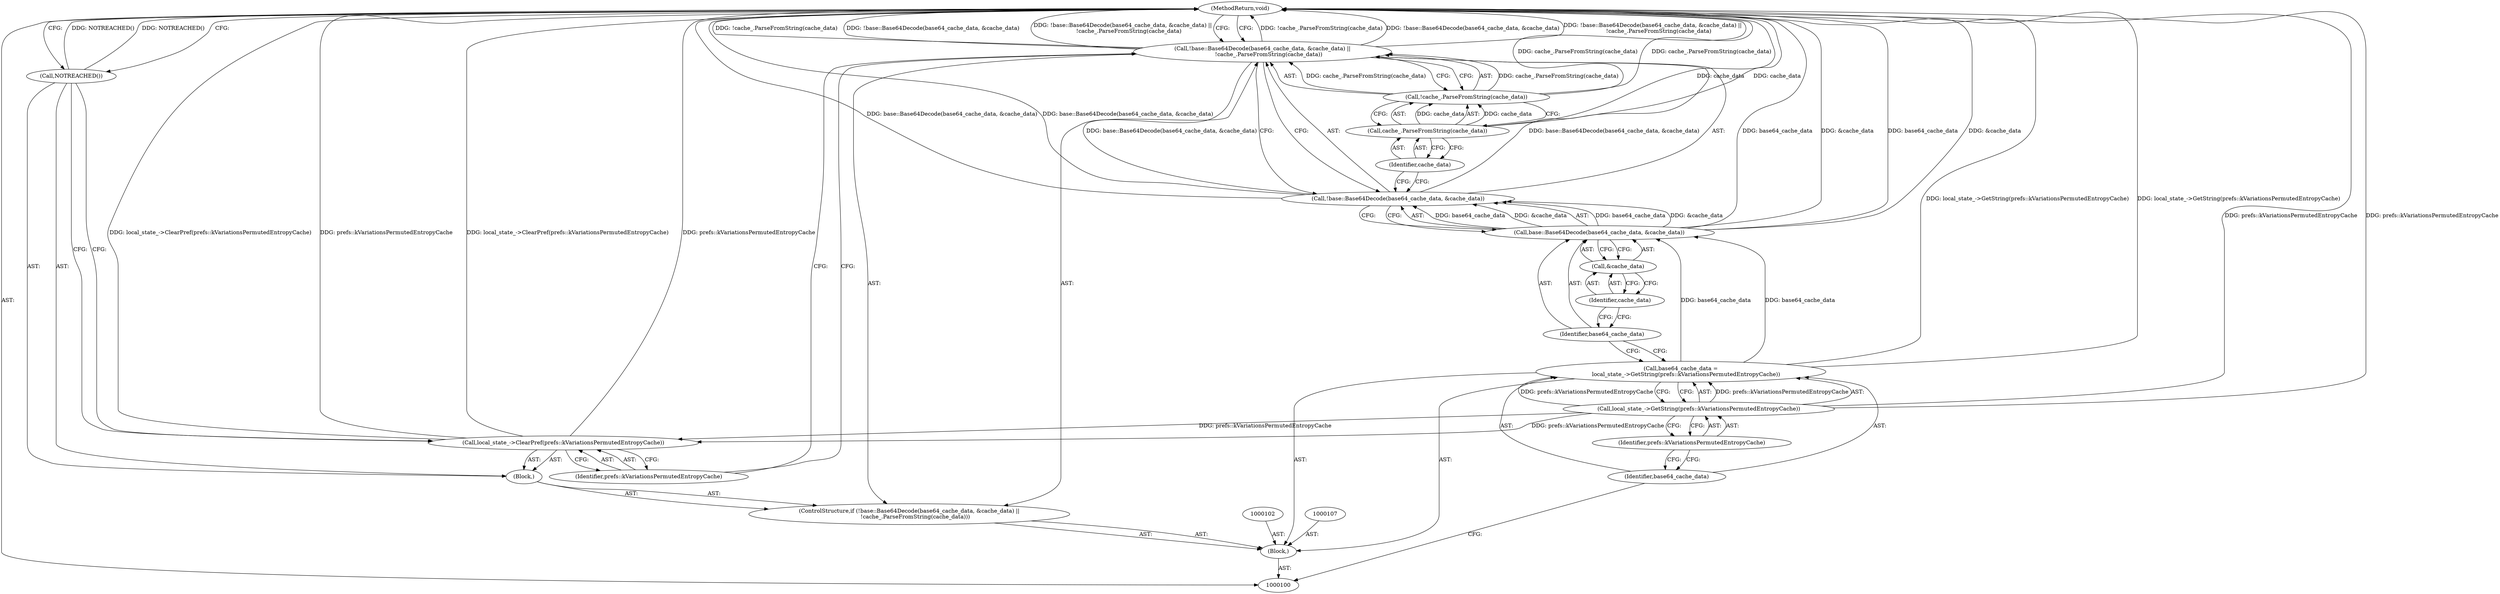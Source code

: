 digraph "1_Chrome_7cb8e1ae121cf6b14aa0a59cc708de630c0ef965_4" {
"1000122" [label="(MethodReturn,void)"];
"1000101" [label="(Block,)"];
"1000103" [label="(Call,base64_cache_data =\n      local_state_->GetString(prefs::kVariationsPermutedEntropyCache))"];
"1000104" [label="(Identifier,base64_cache_data)"];
"1000106" [label="(Identifier,prefs::kVariationsPermutedEntropyCache)"];
"1000105" [label="(Call,local_state_->GetString(prefs::kVariationsPermutedEntropyCache))"];
"1000112" [label="(Identifier,base64_cache_data)"];
"1000108" [label="(ControlStructure,if (!base::Base64Decode(base64_cache_data, &cache_data) ||\n       !cache_.ParseFromString(cache_data)))"];
"1000113" [label="(Call,&cache_data)"];
"1000114" [label="(Identifier,cache_data)"];
"1000109" [label="(Call,!base::Base64Decode(base64_cache_data, &cache_data) ||\n       !cache_.ParseFromString(cache_data))"];
"1000110" [label="(Call,!base::Base64Decode(base64_cache_data, &cache_data))"];
"1000111" [label="(Call,base::Base64Decode(base64_cache_data, &cache_data))"];
"1000117" [label="(Identifier,cache_data)"];
"1000118" [label="(Block,)"];
"1000115" [label="(Call,!cache_.ParseFromString(cache_data))"];
"1000116" [label="(Call,cache_.ParseFromString(cache_data))"];
"1000120" [label="(Identifier,prefs::kVariationsPermutedEntropyCache)"];
"1000119" [label="(Call,local_state_->ClearPref(prefs::kVariationsPermutedEntropyCache))"];
"1000121" [label="(Call,NOTREACHED())"];
"1000122" -> "1000100"  [label="AST: "];
"1000122" -> "1000121"  [label="CFG: "];
"1000122" -> "1000109"  [label="CFG: "];
"1000116" -> "1000122"  [label="DDG: cache_data"];
"1000103" -> "1000122"  [label="DDG: local_state_->GetString(prefs::kVariationsPermutedEntropyCache)"];
"1000111" -> "1000122"  [label="DDG: base64_cache_data"];
"1000111" -> "1000122"  [label="DDG: &cache_data"];
"1000119" -> "1000122"  [label="DDG: local_state_->ClearPref(prefs::kVariationsPermutedEntropyCache)"];
"1000119" -> "1000122"  [label="DDG: prefs::kVariationsPermutedEntropyCache"];
"1000109" -> "1000122"  [label="DDG: !cache_.ParseFromString(cache_data)"];
"1000109" -> "1000122"  [label="DDG: !base::Base64Decode(base64_cache_data, &cache_data)"];
"1000109" -> "1000122"  [label="DDG: !base::Base64Decode(base64_cache_data, &cache_data) ||\n       !cache_.ParseFromString(cache_data)"];
"1000121" -> "1000122"  [label="DDG: NOTREACHED()"];
"1000110" -> "1000122"  [label="DDG: base::Base64Decode(base64_cache_data, &cache_data)"];
"1000115" -> "1000122"  [label="DDG: cache_.ParseFromString(cache_data)"];
"1000105" -> "1000122"  [label="DDG: prefs::kVariationsPermutedEntropyCache"];
"1000101" -> "1000100"  [label="AST: "];
"1000102" -> "1000101"  [label="AST: "];
"1000103" -> "1000101"  [label="AST: "];
"1000107" -> "1000101"  [label="AST: "];
"1000108" -> "1000101"  [label="AST: "];
"1000103" -> "1000101"  [label="AST: "];
"1000103" -> "1000105"  [label="CFG: "];
"1000104" -> "1000103"  [label="AST: "];
"1000105" -> "1000103"  [label="AST: "];
"1000112" -> "1000103"  [label="CFG: "];
"1000103" -> "1000122"  [label="DDG: local_state_->GetString(prefs::kVariationsPermutedEntropyCache)"];
"1000105" -> "1000103"  [label="DDG: prefs::kVariationsPermutedEntropyCache"];
"1000103" -> "1000111"  [label="DDG: base64_cache_data"];
"1000104" -> "1000103"  [label="AST: "];
"1000104" -> "1000100"  [label="CFG: "];
"1000106" -> "1000104"  [label="CFG: "];
"1000106" -> "1000105"  [label="AST: "];
"1000106" -> "1000104"  [label="CFG: "];
"1000105" -> "1000106"  [label="CFG: "];
"1000105" -> "1000103"  [label="AST: "];
"1000105" -> "1000106"  [label="CFG: "];
"1000106" -> "1000105"  [label="AST: "];
"1000103" -> "1000105"  [label="CFG: "];
"1000105" -> "1000122"  [label="DDG: prefs::kVariationsPermutedEntropyCache"];
"1000105" -> "1000103"  [label="DDG: prefs::kVariationsPermutedEntropyCache"];
"1000105" -> "1000119"  [label="DDG: prefs::kVariationsPermutedEntropyCache"];
"1000112" -> "1000111"  [label="AST: "];
"1000112" -> "1000103"  [label="CFG: "];
"1000114" -> "1000112"  [label="CFG: "];
"1000108" -> "1000101"  [label="AST: "];
"1000109" -> "1000108"  [label="AST: "];
"1000118" -> "1000108"  [label="AST: "];
"1000113" -> "1000111"  [label="AST: "];
"1000113" -> "1000114"  [label="CFG: "];
"1000114" -> "1000113"  [label="AST: "];
"1000111" -> "1000113"  [label="CFG: "];
"1000114" -> "1000113"  [label="AST: "];
"1000114" -> "1000112"  [label="CFG: "];
"1000113" -> "1000114"  [label="CFG: "];
"1000109" -> "1000108"  [label="AST: "];
"1000109" -> "1000110"  [label="CFG: "];
"1000109" -> "1000115"  [label="CFG: "];
"1000110" -> "1000109"  [label="AST: "];
"1000115" -> "1000109"  [label="AST: "];
"1000120" -> "1000109"  [label="CFG: "];
"1000122" -> "1000109"  [label="CFG: "];
"1000109" -> "1000122"  [label="DDG: !cache_.ParseFromString(cache_data)"];
"1000109" -> "1000122"  [label="DDG: !base::Base64Decode(base64_cache_data, &cache_data)"];
"1000109" -> "1000122"  [label="DDG: !base::Base64Decode(base64_cache_data, &cache_data) ||\n       !cache_.ParseFromString(cache_data)"];
"1000110" -> "1000109"  [label="DDG: base::Base64Decode(base64_cache_data, &cache_data)"];
"1000115" -> "1000109"  [label="DDG: cache_.ParseFromString(cache_data)"];
"1000110" -> "1000109"  [label="AST: "];
"1000110" -> "1000111"  [label="CFG: "];
"1000111" -> "1000110"  [label="AST: "];
"1000117" -> "1000110"  [label="CFG: "];
"1000109" -> "1000110"  [label="CFG: "];
"1000110" -> "1000122"  [label="DDG: base::Base64Decode(base64_cache_data, &cache_data)"];
"1000110" -> "1000109"  [label="DDG: base::Base64Decode(base64_cache_data, &cache_data)"];
"1000111" -> "1000110"  [label="DDG: base64_cache_data"];
"1000111" -> "1000110"  [label="DDG: &cache_data"];
"1000111" -> "1000110"  [label="AST: "];
"1000111" -> "1000113"  [label="CFG: "];
"1000112" -> "1000111"  [label="AST: "];
"1000113" -> "1000111"  [label="AST: "];
"1000110" -> "1000111"  [label="CFG: "];
"1000111" -> "1000122"  [label="DDG: base64_cache_data"];
"1000111" -> "1000122"  [label="DDG: &cache_data"];
"1000111" -> "1000110"  [label="DDG: base64_cache_data"];
"1000111" -> "1000110"  [label="DDG: &cache_data"];
"1000103" -> "1000111"  [label="DDG: base64_cache_data"];
"1000117" -> "1000116"  [label="AST: "];
"1000117" -> "1000110"  [label="CFG: "];
"1000116" -> "1000117"  [label="CFG: "];
"1000118" -> "1000108"  [label="AST: "];
"1000119" -> "1000118"  [label="AST: "];
"1000121" -> "1000118"  [label="AST: "];
"1000115" -> "1000109"  [label="AST: "];
"1000115" -> "1000116"  [label="CFG: "];
"1000116" -> "1000115"  [label="AST: "];
"1000109" -> "1000115"  [label="CFG: "];
"1000115" -> "1000122"  [label="DDG: cache_.ParseFromString(cache_data)"];
"1000115" -> "1000109"  [label="DDG: cache_.ParseFromString(cache_data)"];
"1000116" -> "1000115"  [label="DDG: cache_data"];
"1000116" -> "1000115"  [label="AST: "];
"1000116" -> "1000117"  [label="CFG: "];
"1000117" -> "1000116"  [label="AST: "];
"1000115" -> "1000116"  [label="CFG: "];
"1000116" -> "1000122"  [label="DDG: cache_data"];
"1000116" -> "1000115"  [label="DDG: cache_data"];
"1000120" -> "1000119"  [label="AST: "];
"1000120" -> "1000109"  [label="CFG: "];
"1000119" -> "1000120"  [label="CFG: "];
"1000119" -> "1000118"  [label="AST: "];
"1000119" -> "1000120"  [label="CFG: "];
"1000120" -> "1000119"  [label="AST: "];
"1000121" -> "1000119"  [label="CFG: "];
"1000119" -> "1000122"  [label="DDG: local_state_->ClearPref(prefs::kVariationsPermutedEntropyCache)"];
"1000119" -> "1000122"  [label="DDG: prefs::kVariationsPermutedEntropyCache"];
"1000105" -> "1000119"  [label="DDG: prefs::kVariationsPermutedEntropyCache"];
"1000121" -> "1000118"  [label="AST: "];
"1000121" -> "1000119"  [label="CFG: "];
"1000122" -> "1000121"  [label="CFG: "];
"1000121" -> "1000122"  [label="DDG: NOTREACHED()"];
}
